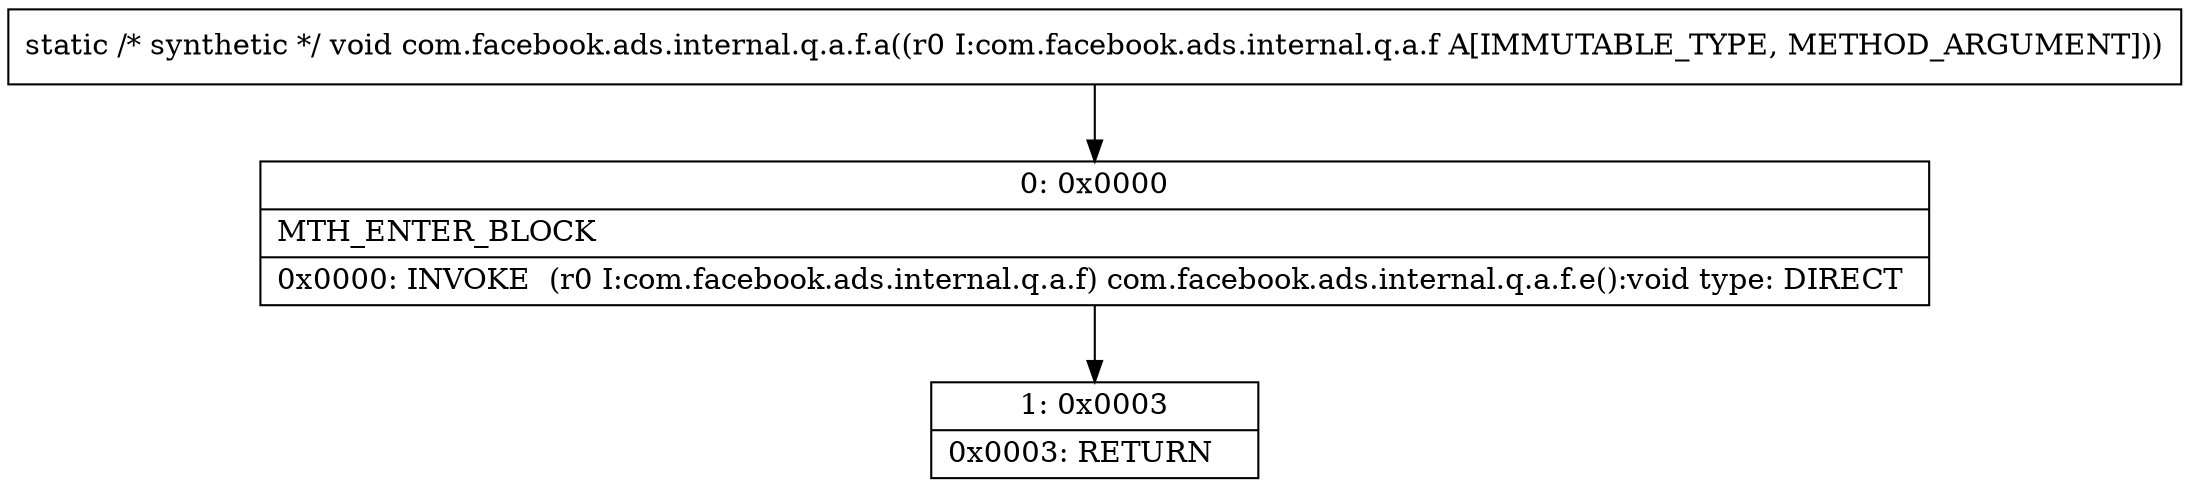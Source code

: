 digraph "CFG forcom.facebook.ads.internal.q.a.f.a(Lcom\/facebook\/ads\/internal\/q\/a\/f;)V" {
Node_0 [shape=record,label="{0\:\ 0x0000|MTH_ENTER_BLOCK\l|0x0000: INVOKE  (r0 I:com.facebook.ads.internal.q.a.f) com.facebook.ads.internal.q.a.f.e():void type: DIRECT \l}"];
Node_1 [shape=record,label="{1\:\ 0x0003|0x0003: RETURN   \l}"];
MethodNode[shape=record,label="{static \/* synthetic *\/ void com.facebook.ads.internal.q.a.f.a((r0 I:com.facebook.ads.internal.q.a.f A[IMMUTABLE_TYPE, METHOD_ARGUMENT])) }"];
MethodNode -> Node_0;
Node_0 -> Node_1;
}

